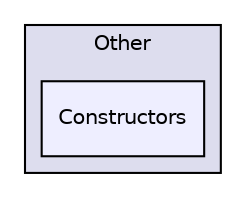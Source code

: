 digraph "Samples/Other/Constructors" {
  compound=true
  node [ fontsize="10", fontname="Helvetica"];
  edge [ labelfontsize="10", labelfontname="Helvetica"];
  subgraph clusterdir_dce8745f504bfee879cc2042fbd4ebc0 {
    graph [ bgcolor="#ddddee", pencolor="black", label="Other" fontname="Helvetica", fontsize="10", URL="dir_dce8745f504bfee879cc2042fbd4ebc0.html"]
  dir_8aae24e408aab2e026432047a1054023 [shape=box, label="Constructors", style="filled", fillcolor="#eeeeff", pencolor="black", URL="dir_8aae24e408aab2e026432047a1054023.html"];
  }
}
